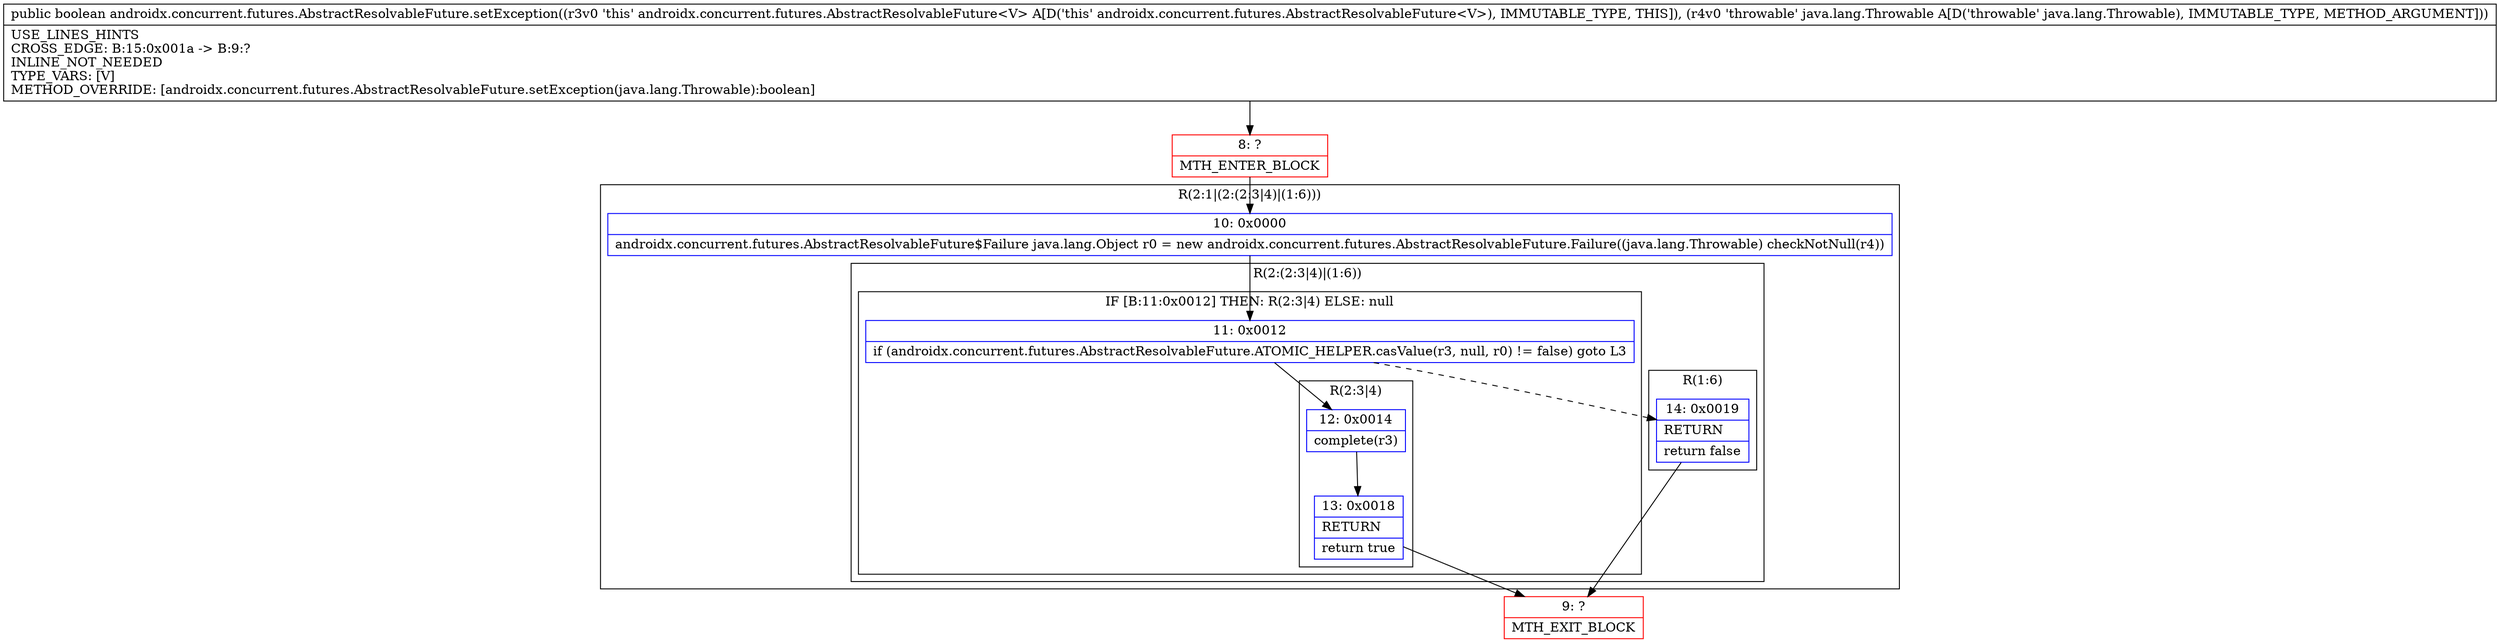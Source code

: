 digraph "CFG forandroidx.concurrent.futures.AbstractResolvableFuture.setException(Ljava\/lang\/Throwable;)Z" {
subgraph cluster_Region_1856361745 {
label = "R(2:1|(2:(2:3|4)|(1:6)))";
node [shape=record,color=blue];
Node_10 [shape=record,label="{10\:\ 0x0000|androidx.concurrent.futures.AbstractResolvableFuture$Failure java.lang.Object r0 = new androidx.concurrent.futures.AbstractResolvableFuture.Failure((java.lang.Throwable) checkNotNull(r4))\l}"];
subgraph cluster_Region_1069972210 {
label = "R(2:(2:3|4)|(1:6))";
node [shape=record,color=blue];
subgraph cluster_IfRegion_655611483 {
label = "IF [B:11:0x0012] THEN: R(2:3|4) ELSE: null";
node [shape=record,color=blue];
Node_11 [shape=record,label="{11\:\ 0x0012|if (androidx.concurrent.futures.AbstractResolvableFuture.ATOMIC_HELPER.casValue(r3, null, r0) != false) goto L3\l}"];
subgraph cluster_Region_1583144402 {
label = "R(2:3|4)";
node [shape=record,color=blue];
Node_12 [shape=record,label="{12\:\ 0x0014|complete(r3)\l}"];
Node_13 [shape=record,label="{13\:\ 0x0018|RETURN\l|return true\l}"];
}
}
subgraph cluster_Region_95807602 {
label = "R(1:6)";
node [shape=record,color=blue];
Node_14 [shape=record,label="{14\:\ 0x0019|RETURN\l|return false\l}"];
}
}
}
Node_8 [shape=record,color=red,label="{8\:\ ?|MTH_ENTER_BLOCK\l}"];
Node_9 [shape=record,color=red,label="{9\:\ ?|MTH_EXIT_BLOCK\l}"];
MethodNode[shape=record,label="{public boolean androidx.concurrent.futures.AbstractResolvableFuture.setException((r3v0 'this' androidx.concurrent.futures.AbstractResolvableFuture\<V\> A[D('this' androidx.concurrent.futures.AbstractResolvableFuture\<V\>), IMMUTABLE_TYPE, THIS]), (r4v0 'throwable' java.lang.Throwable A[D('throwable' java.lang.Throwable), IMMUTABLE_TYPE, METHOD_ARGUMENT]))  | USE_LINES_HINTS\lCROSS_EDGE: B:15:0x001a \-\> B:9:?\lINLINE_NOT_NEEDED\lTYPE_VARS: [V]\lMETHOD_OVERRIDE: [androidx.concurrent.futures.AbstractResolvableFuture.setException(java.lang.Throwable):boolean]\l}"];
MethodNode -> Node_8;Node_10 -> Node_11;
Node_11 -> Node_12;
Node_11 -> Node_14[style=dashed];
Node_12 -> Node_13;
Node_13 -> Node_9;
Node_14 -> Node_9;
Node_8 -> Node_10;
}

